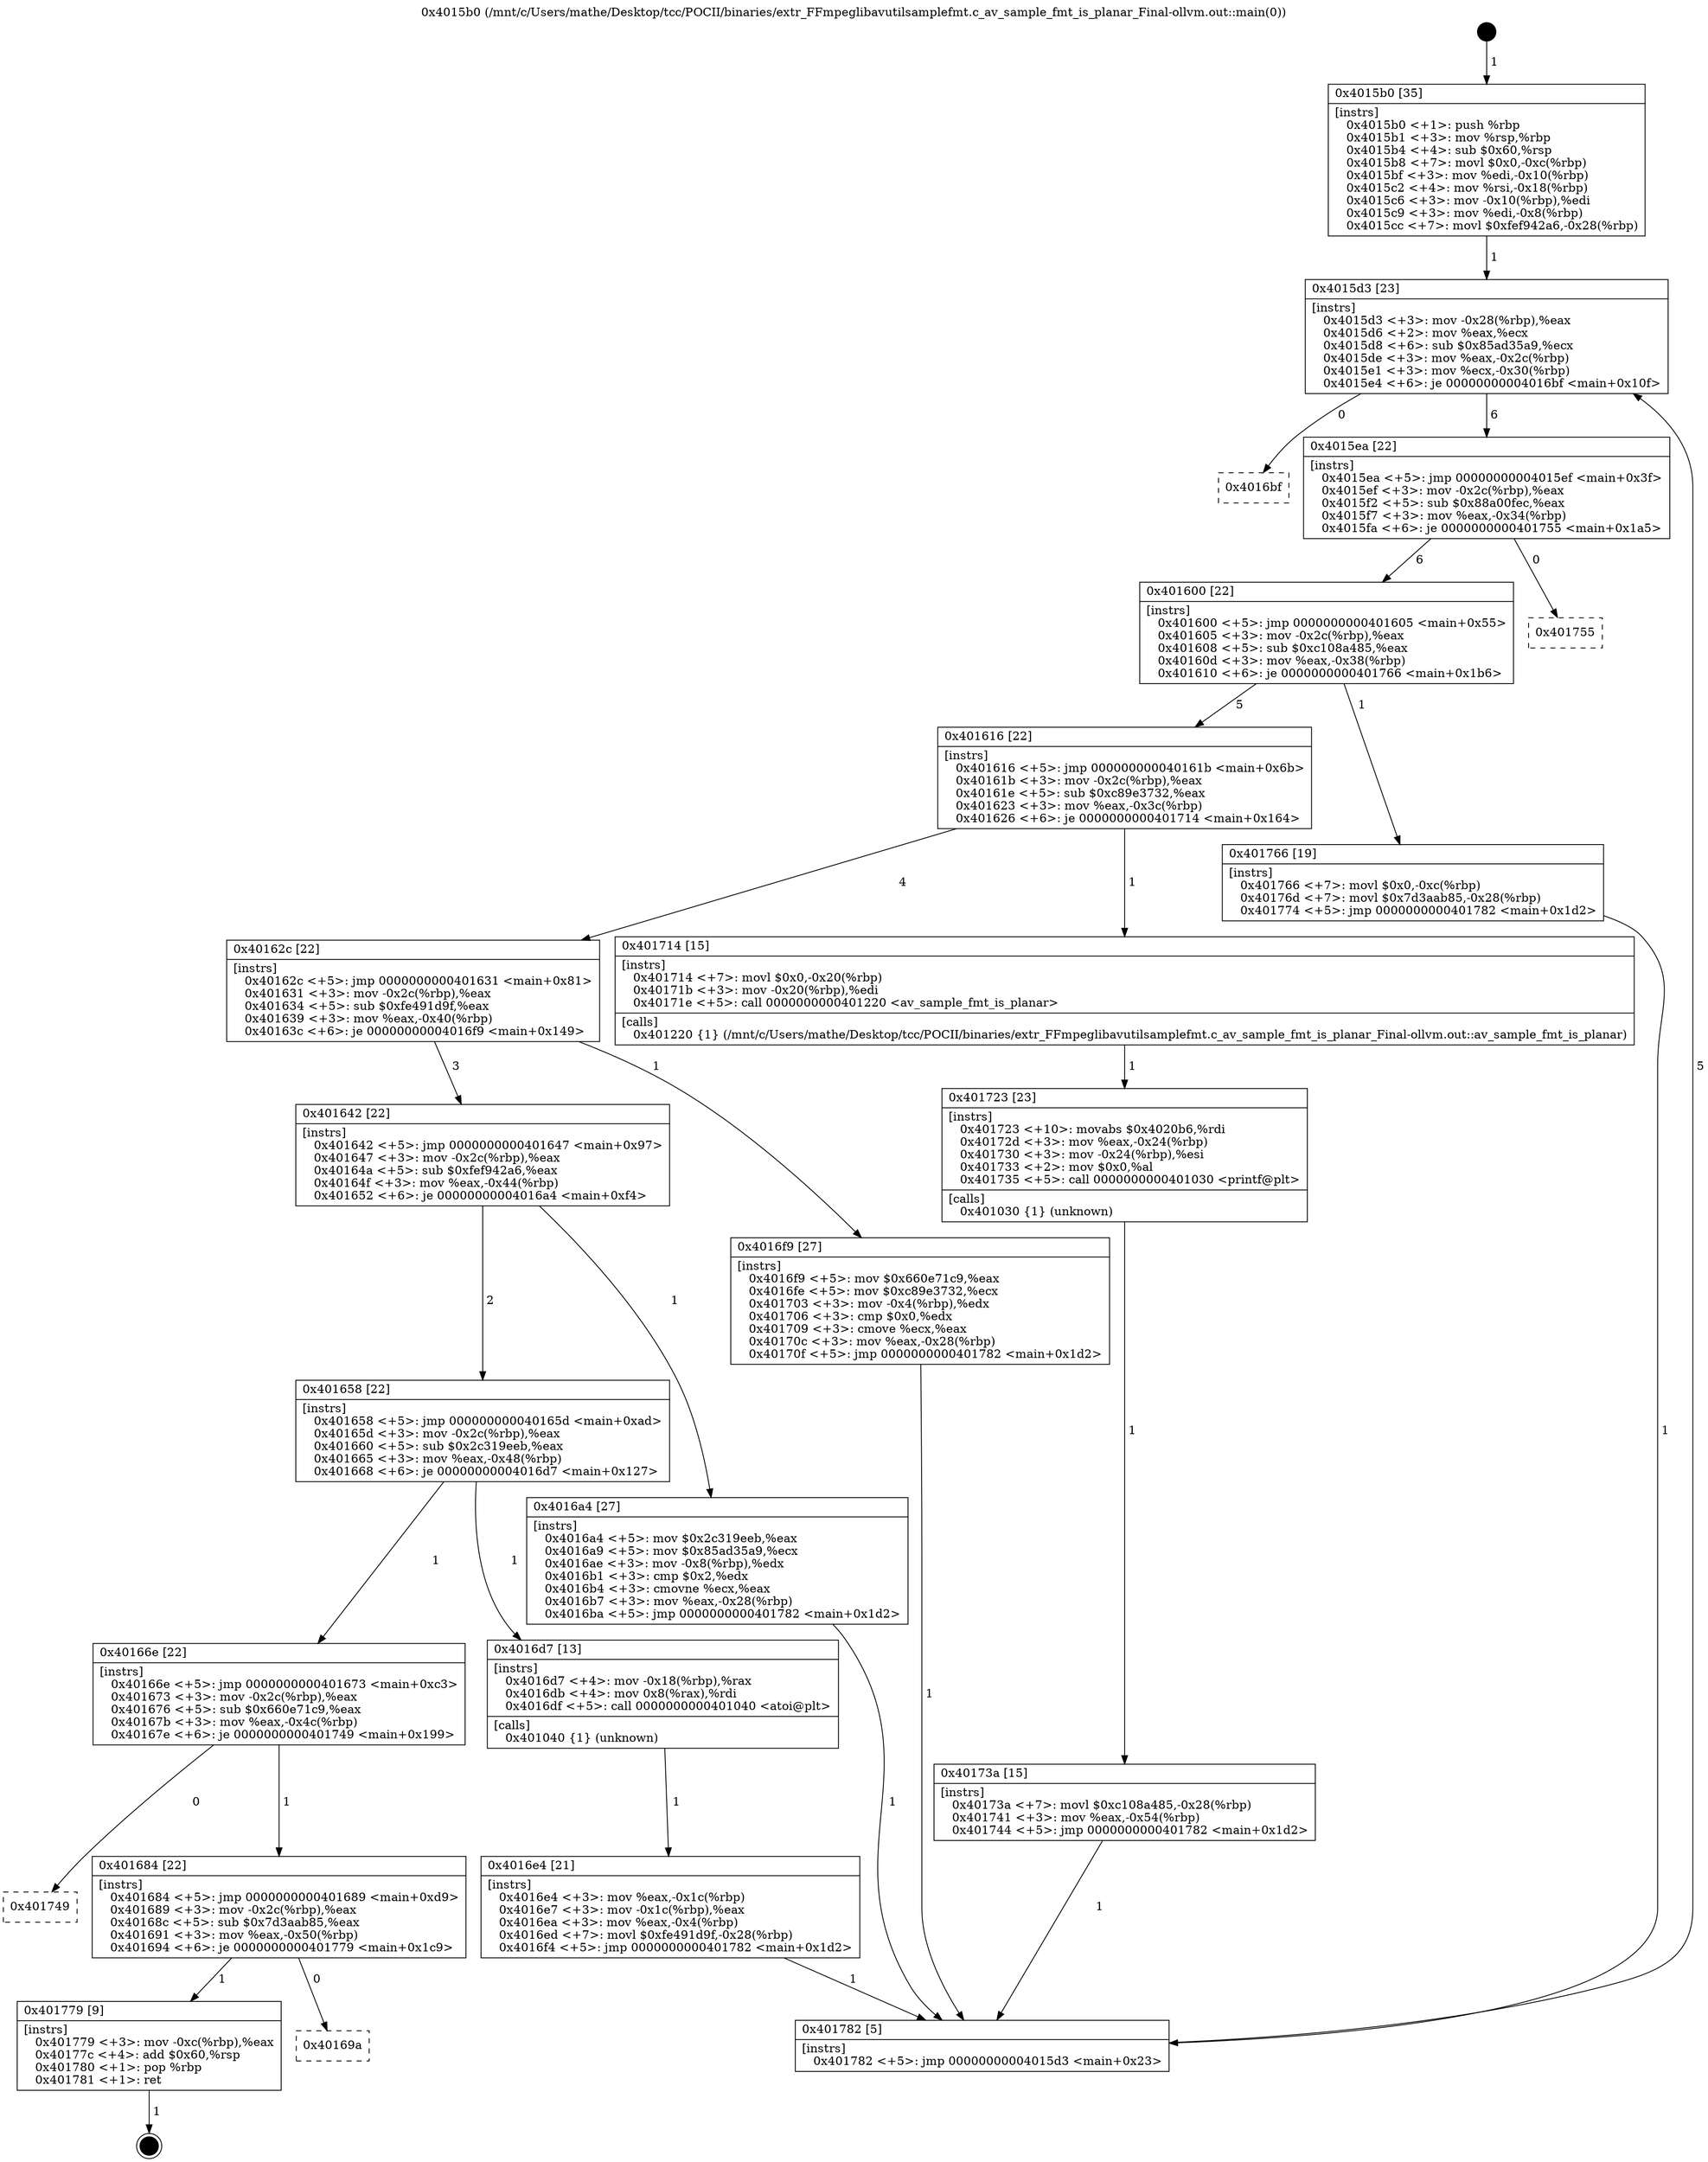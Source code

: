 digraph "0x4015b0" {
  label = "0x4015b0 (/mnt/c/Users/mathe/Desktop/tcc/POCII/binaries/extr_FFmpeglibavutilsamplefmt.c_av_sample_fmt_is_planar_Final-ollvm.out::main(0))"
  labelloc = "t"
  node[shape=record]

  Entry [label="",width=0.3,height=0.3,shape=circle,fillcolor=black,style=filled]
  "0x4015d3" [label="{
     0x4015d3 [23]\l
     | [instrs]\l
     &nbsp;&nbsp;0x4015d3 \<+3\>: mov -0x28(%rbp),%eax\l
     &nbsp;&nbsp;0x4015d6 \<+2\>: mov %eax,%ecx\l
     &nbsp;&nbsp;0x4015d8 \<+6\>: sub $0x85ad35a9,%ecx\l
     &nbsp;&nbsp;0x4015de \<+3\>: mov %eax,-0x2c(%rbp)\l
     &nbsp;&nbsp;0x4015e1 \<+3\>: mov %ecx,-0x30(%rbp)\l
     &nbsp;&nbsp;0x4015e4 \<+6\>: je 00000000004016bf \<main+0x10f\>\l
  }"]
  "0x4016bf" [label="{
     0x4016bf\l
  }", style=dashed]
  "0x4015ea" [label="{
     0x4015ea [22]\l
     | [instrs]\l
     &nbsp;&nbsp;0x4015ea \<+5\>: jmp 00000000004015ef \<main+0x3f\>\l
     &nbsp;&nbsp;0x4015ef \<+3\>: mov -0x2c(%rbp),%eax\l
     &nbsp;&nbsp;0x4015f2 \<+5\>: sub $0x88a00fec,%eax\l
     &nbsp;&nbsp;0x4015f7 \<+3\>: mov %eax,-0x34(%rbp)\l
     &nbsp;&nbsp;0x4015fa \<+6\>: je 0000000000401755 \<main+0x1a5\>\l
  }"]
  Exit [label="",width=0.3,height=0.3,shape=circle,fillcolor=black,style=filled,peripheries=2]
  "0x401755" [label="{
     0x401755\l
  }", style=dashed]
  "0x401600" [label="{
     0x401600 [22]\l
     | [instrs]\l
     &nbsp;&nbsp;0x401600 \<+5\>: jmp 0000000000401605 \<main+0x55\>\l
     &nbsp;&nbsp;0x401605 \<+3\>: mov -0x2c(%rbp),%eax\l
     &nbsp;&nbsp;0x401608 \<+5\>: sub $0xc108a485,%eax\l
     &nbsp;&nbsp;0x40160d \<+3\>: mov %eax,-0x38(%rbp)\l
     &nbsp;&nbsp;0x401610 \<+6\>: je 0000000000401766 \<main+0x1b6\>\l
  }"]
  "0x40169a" [label="{
     0x40169a\l
  }", style=dashed]
  "0x401766" [label="{
     0x401766 [19]\l
     | [instrs]\l
     &nbsp;&nbsp;0x401766 \<+7\>: movl $0x0,-0xc(%rbp)\l
     &nbsp;&nbsp;0x40176d \<+7\>: movl $0x7d3aab85,-0x28(%rbp)\l
     &nbsp;&nbsp;0x401774 \<+5\>: jmp 0000000000401782 \<main+0x1d2\>\l
  }"]
  "0x401616" [label="{
     0x401616 [22]\l
     | [instrs]\l
     &nbsp;&nbsp;0x401616 \<+5\>: jmp 000000000040161b \<main+0x6b\>\l
     &nbsp;&nbsp;0x40161b \<+3\>: mov -0x2c(%rbp),%eax\l
     &nbsp;&nbsp;0x40161e \<+5\>: sub $0xc89e3732,%eax\l
     &nbsp;&nbsp;0x401623 \<+3\>: mov %eax,-0x3c(%rbp)\l
     &nbsp;&nbsp;0x401626 \<+6\>: je 0000000000401714 \<main+0x164\>\l
  }"]
  "0x401779" [label="{
     0x401779 [9]\l
     | [instrs]\l
     &nbsp;&nbsp;0x401779 \<+3\>: mov -0xc(%rbp),%eax\l
     &nbsp;&nbsp;0x40177c \<+4\>: add $0x60,%rsp\l
     &nbsp;&nbsp;0x401780 \<+1\>: pop %rbp\l
     &nbsp;&nbsp;0x401781 \<+1\>: ret\l
  }"]
  "0x401714" [label="{
     0x401714 [15]\l
     | [instrs]\l
     &nbsp;&nbsp;0x401714 \<+7\>: movl $0x0,-0x20(%rbp)\l
     &nbsp;&nbsp;0x40171b \<+3\>: mov -0x20(%rbp),%edi\l
     &nbsp;&nbsp;0x40171e \<+5\>: call 0000000000401220 \<av_sample_fmt_is_planar\>\l
     | [calls]\l
     &nbsp;&nbsp;0x401220 \{1\} (/mnt/c/Users/mathe/Desktop/tcc/POCII/binaries/extr_FFmpeglibavutilsamplefmt.c_av_sample_fmt_is_planar_Final-ollvm.out::av_sample_fmt_is_planar)\l
  }"]
  "0x40162c" [label="{
     0x40162c [22]\l
     | [instrs]\l
     &nbsp;&nbsp;0x40162c \<+5\>: jmp 0000000000401631 \<main+0x81\>\l
     &nbsp;&nbsp;0x401631 \<+3\>: mov -0x2c(%rbp),%eax\l
     &nbsp;&nbsp;0x401634 \<+5\>: sub $0xfe491d9f,%eax\l
     &nbsp;&nbsp;0x401639 \<+3\>: mov %eax,-0x40(%rbp)\l
     &nbsp;&nbsp;0x40163c \<+6\>: je 00000000004016f9 \<main+0x149\>\l
  }"]
  "0x401684" [label="{
     0x401684 [22]\l
     | [instrs]\l
     &nbsp;&nbsp;0x401684 \<+5\>: jmp 0000000000401689 \<main+0xd9\>\l
     &nbsp;&nbsp;0x401689 \<+3\>: mov -0x2c(%rbp),%eax\l
     &nbsp;&nbsp;0x40168c \<+5\>: sub $0x7d3aab85,%eax\l
     &nbsp;&nbsp;0x401691 \<+3\>: mov %eax,-0x50(%rbp)\l
     &nbsp;&nbsp;0x401694 \<+6\>: je 0000000000401779 \<main+0x1c9\>\l
  }"]
  "0x4016f9" [label="{
     0x4016f9 [27]\l
     | [instrs]\l
     &nbsp;&nbsp;0x4016f9 \<+5\>: mov $0x660e71c9,%eax\l
     &nbsp;&nbsp;0x4016fe \<+5\>: mov $0xc89e3732,%ecx\l
     &nbsp;&nbsp;0x401703 \<+3\>: mov -0x4(%rbp),%edx\l
     &nbsp;&nbsp;0x401706 \<+3\>: cmp $0x0,%edx\l
     &nbsp;&nbsp;0x401709 \<+3\>: cmove %ecx,%eax\l
     &nbsp;&nbsp;0x40170c \<+3\>: mov %eax,-0x28(%rbp)\l
     &nbsp;&nbsp;0x40170f \<+5\>: jmp 0000000000401782 \<main+0x1d2\>\l
  }"]
  "0x401642" [label="{
     0x401642 [22]\l
     | [instrs]\l
     &nbsp;&nbsp;0x401642 \<+5\>: jmp 0000000000401647 \<main+0x97\>\l
     &nbsp;&nbsp;0x401647 \<+3\>: mov -0x2c(%rbp),%eax\l
     &nbsp;&nbsp;0x40164a \<+5\>: sub $0xfef942a6,%eax\l
     &nbsp;&nbsp;0x40164f \<+3\>: mov %eax,-0x44(%rbp)\l
     &nbsp;&nbsp;0x401652 \<+6\>: je 00000000004016a4 \<main+0xf4\>\l
  }"]
  "0x401749" [label="{
     0x401749\l
  }", style=dashed]
  "0x4016a4" [label="{
     0x4016a4 [27]\l
     | [instrs]\l
     &nbsp;&nbsp;0x4016a4 \<+5\>: mov $0x2c319eeb,%eax\l
     &nbsp;&nbsp;0x4016a9 \<+5\>: mov $0x85ad35a9,%ecx\l
     &nbsp;&nbsp;0x4016ae \<+3\>: mov -0x8(%rbp),%edx\l
     &nbsp;&nbsp;0x4016b1 \<+3\>: cmp $0x2,%edx\l
     &nbsp;&nbsp;0x4016b4 \<+3\>: cmovne %ecx,%eax\l
     &nbsp;&nbsp;0x4016b7 \<+3\>: mov %eax,-0x28(%rbp)\l
     &nbsp;&nbsp;0x4016ba \<+5\>: jmp 0000000000401782 \<main+0x1d2\>\l
  }"]
  "0x401658" [label="{
     0x401658 [22]\l
     | [instrs]\l
     &nbsp;&nbsp;0x401658 \<+5\>: jmp 000000000040165d \<main+0xad\>\l
     &nbsp;&nbsp;0x40165d \<+3\>: mov -0x2c(%rbp),%eax\l
     &nbsp;&nbsp;0x401660 \<+5\>: sub $0x2c319eeb,%eax\l
     &nbsp;&nbsp;0x401665 \<+3\>: mov %eax,-0x48(%rbp)\l
     &nbsp;&nbsp;0x401668 \<+6\>: je 00000000004016d7 \<main+0x127\>\l
  }"]
  "0x401782" [label="{
     0x401782 [5]\l
     | [instrs]\l
     &nbsp;&nbsp;0x401782 \<+5\>: jmp 00000000004015d3 \<main+0x23\>\l
  }"]
  "0x4015b0" [label="{
     0x4015b0 [35]\l
     | [instrs]\l
     &nbsp;&nbsp;0x4015b0 \<+1\>: push %rbp\l
     &nbsp;&nbsp;0x4015b1 \<+3\>: mov %rsp,%rbp\l
     &nbsp;&nbsp;0x4015b4 \<+4\>: sub $0x60,%rsp\l
     &nbsp;&nbsp;0x4015b8 \<+7\>: movl $0x0,-0xc(%rbp)\l
     &nbsp;&nbsp;0x4015bf \<+3\>: mov %edi,-0x10(%rbp)\l
     &nbsp;&nbsp;0x4015c2 \<+4\>: mov %rsi,-0x18(%rbp)\l
     &nbsp;&nbsp;0x4015c6 \<+3\>: mov -0x10(%rbp),%edi\l
     &nbsp;&nbsp;0x4015c9 \<+3\>: mov %edi,-0x8(%rbp)\l
     &nbsp;&nbsp;0x4015cc \<+7\>: movl $0xfef942a6,-0x28(%rbp)\l
  }"]
  "0x40173a" [label="{
     0x40173a [15]\l
     | [instrs]\l
     &nbsp;&nbsp;0x40173a \<+7\>: movl $0xc108a485,-0x28(%rbp)\l
     &nbsp;&nbsp;0x401741 \<+3\>: mov %eax,-0x54(%rbp)\l
     &nbsp;&nbsp;0x401744 \<+5\>: jmp 0000000000401782 \<main+0x1d2\>\l
  }"]
  "0x4016d7" [label="{
     0x4016d7 [13]\l
     | [instrs]\l
     &nbsp;&nbsp;0x4016d7 \<+4\>: mov -0x18(%rbp),%rax\l
     &nbsp;&nbsp;0x4016db \<+4\>: mov 0x8(%rax),%rdi\l
     &nbsp;&nbsp;0x4016df \<+5\>: call 0000000000401040 \<atoi@plt\>\l
     | [calls]\l
     &nbsp;&nbsp;0x401040 \{1\} (unknown)\l
  }"]
  "0x40166e" [label="{
     0x40166e [22]\l
     | [instrs]\l
     &nbsp;&nbsp;0x40166e \<+5\>: jmp 0000000000401673 \<main+0xc3\>\l
     &nbsp;&nbsp;0x401673 \<+3\>: mov -0x2c(%rbp),%eax\l
     &nbsp;&nbsp;0x401676 \<+5\>: sub $0x660e71c9,%eax\l
     &nbsp;&nbsp;0x40167b \<+3\>: mov %eax,-0x4c(%rbp)\l
     &nbsp;&nbsp;0x40167e \<+6\>: je 0000000000401749 \<main+0x199\>\l
  }"]
  "0x4016e4" [label="{
     0x4016e4 [21]\l
     | [instrs]\l
     &nbsp;&nbsp;0x4016e4 \<+3\>: mov %eax,-0x1c(%rbp)\l
     &nbsp;&nbsp;0x4016e7 \<+3\>: mov -0x1c(%rbp),%eax\l
     &nbsp;&nbsp;0x4016ea \<+3\>: mov %eax,-0x4(%rbp)\l
     &nbsp;&nbsp;0x4016ed \<+7\>: movl $0xfe491d9f,-0x28(%rbp)\l
     &nbsp;&nbsp;0x4016f4 \<+5\>: jmp 0000000000401782 \<main+0x1d2\>\l
  }"]
  "0x401723" [label="{
     0x401723 [23]\l
     | [instrs]\l
     &nbsp;&nbsp;0x401723 \<+10\>: movabs $0x4020b6,%rdi\l
     &nbsp;&nbsp;0x40172d \<+3\>: mov %eax,-0x24(%rbp)\l
     &nbsp;&nbsp;0x401730 \<+3\>: mov -0x24(%rbp),%esi\l
     &nbsp;&nbsp;0x401733 \<+2\>: mov $0x0,%al\l
     &nbsp;&nbsp;0x401735 \<+5\>: call 0000000000401030 \<printf@plt\>\l
     | [calls]\l
     &nbsp;&nbsp;0x401030 \{1\} (unknown)\l
  }"]
  Entry -> "0x4015b0" [label=" 1"]
  "0x4015d3" -> "0x4016bf" [label=" 0"]
  "0x4015d3" -> "0x4015ea" [label=" 6"]
  "0x401779" -> Exit [label=" 1"]
  "0x4015ea" -> "0x401755" [label=" 0"]
  "0x4015ea" -> "0x401600" [label=" 6"]
  "0x401684" -> "0x40169a" [label=" 0"]
  "0x401600" -> "0x401766" [label=" 1"]
  "0x401600" -> "0x401616" [label=" 5"]
  "0x401684" -> "0x401779" [label=" 1"]
  "0x401616" -> "0x401714" [label=" 1"]
  "0x401616" -> "0x40162c" [label=" 4"]
  "0x40166e" -> "0x401684" [label=" 1"]
  "0x40162c" -> "0x4016f9" [label=" 1"]
  "0x40162c" -> "0x401642" [label=" 3"]
  "0x40166e" -> "0x401749" [label=" 0"]
  "0x401642" -> "0x4016a4" [label=" 1"]
  "0x401642" -> "0x401658" [label=" 2"]
  "0x4016a4" -> "0x401782" [label=" 1"]
  "0x4015b0" -> "0x4015d3" [label=" 1"]
  "0x401782" -> "0x4015d3" [label=" 5"]
  "0x401766" -> "0x401782" [label=" 1"]
  "0x401658" -> "0x4016d7" [label=" 1"]
  "0x401658" -> "0x40166e" [label=" 1"]
  "0x4016d7" -> "0x4016e4" [label=" 1"]
  "0x4016e4" -> "0x401782" [label=" 1"]
  "0x4016f9" -> "0x401782" [label=" 1"]
  "0x401714" -> "0x401723" [label=" 1"]
  "0x401723" -> "0x40173a" [label=" 1"]
  "0x40173a" -> "0x401782" [label=" 1"]
}
